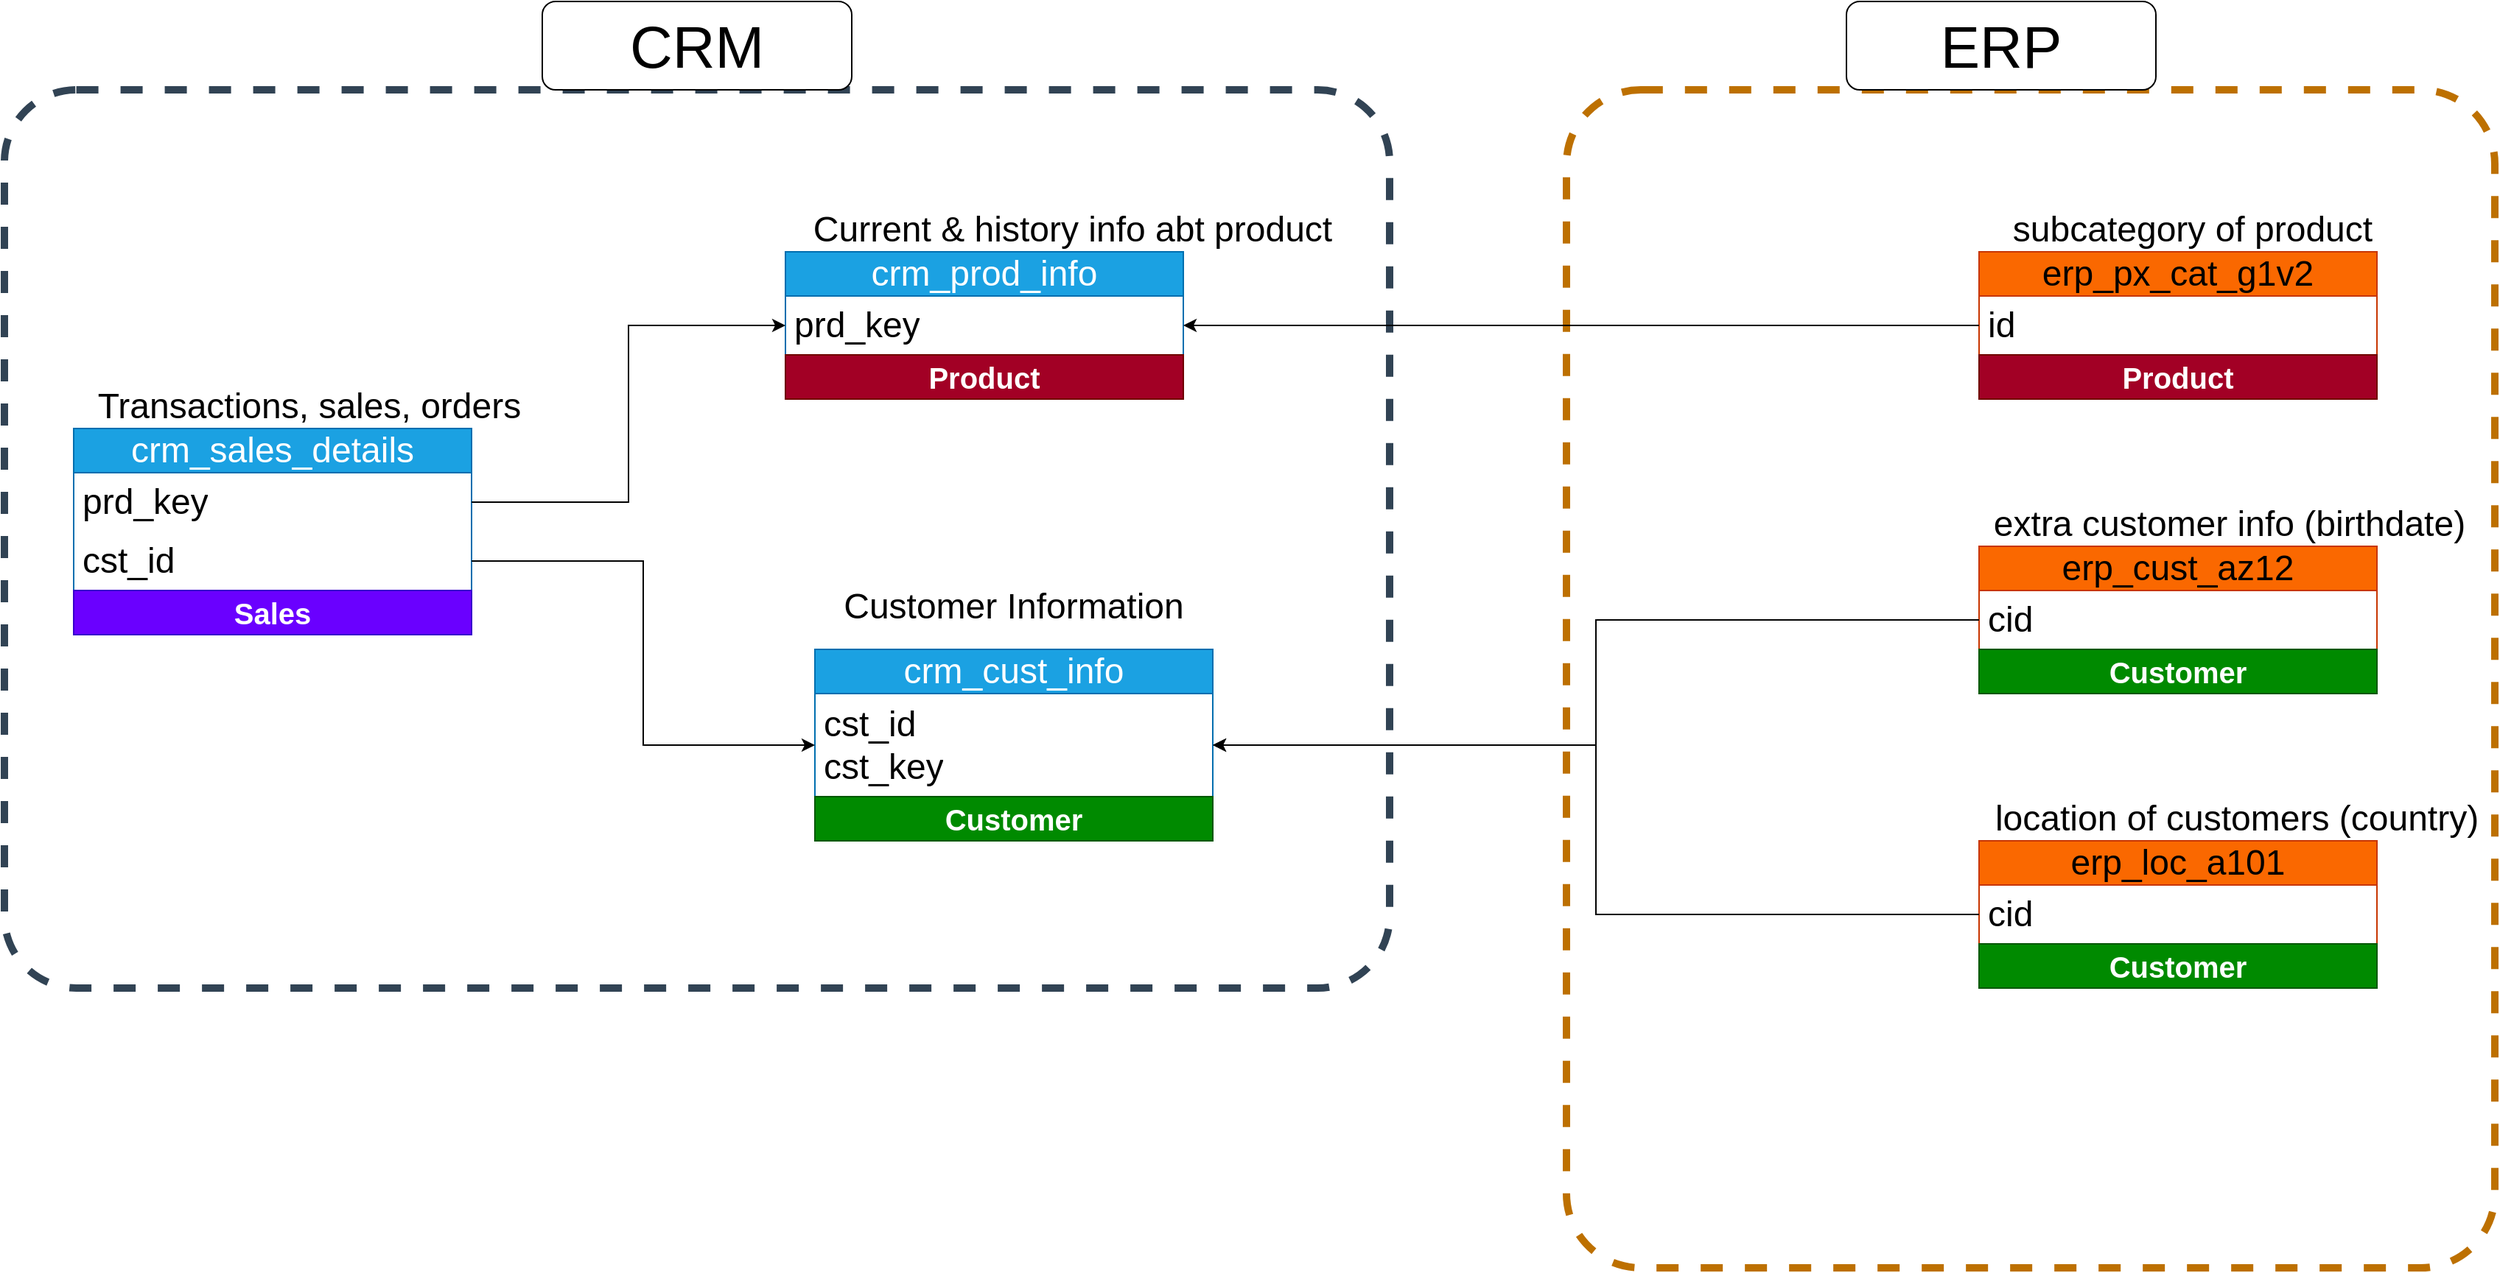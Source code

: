 <mxfile version="27.0.9">
  <diagram name="Страница — 1" id="Tdw3v-6JP1RhR0pgW8xL">
    <mxGraphModel dx="3218" dy="1406" grid="1" gridSize="10" guides="1" tooltips="1" connect="1" arrows="1" fold="1" page="1" pageScale="1" pageWidth="827" pageHeight="1169" math="0" shadow="0">
      <root>
        <mxCell id="0" />
        <mxCell id="1" parent="0" />
        <mxCell id="bEQA7A2pTpeK7Tk9EBPx-32" value="" style="rounded=1;whiteSpace=wrap;html=1;fillColor=none;arcSize=8;fontColor=#000000;strokeColor=#BD7000;strokeWidth=5;dashed=1;" parent="1" vertex="1">
          <mxGeometry x="600" y="90" width="630" height="800" as="geometry" />
        </mxCell>
        <mxCell id="bEQA7A2pTpeK7Tk9EBPx-30" value="" style="rounded=1;whiteSpace=wrap;html=1;fillColor=none;arcSize=8;fontColor=#ffffff;strokeColor=#314354;strokeWidth=5;dashed=1;movable=1;resizable=1;rotatable=1;deletable=1;editable=1;locked=0;connectable=1;" parent="1" vertex="1">
          <mxGeometry x="-460" y="90" width="940" height="610" as="geometry" />
        </mxCell>
        <mxCell id="bEQA7A2pTpeK7Tk9EBPx-1" value="crm_cust_info" style="swimlane;fontStyle=0;childLayout=stackLayout;horizontal=1;startSize=30;horizontalStack=0;resizeParent=1;resizeParentMax=0;resizeLast=0;collapsible=1;marginBottom=0;whiteSpace=wrap;html=1;fillColor=#1ba1e2;fontColor=#ffffff;strokeColor=#006EAF;fontSize=24;" parent="1" vertex="1">
          <mxGeometry x="90" y="470" width="270" height="130" as="geometry" />
        </mxCell>
        <mxCell id="bEQA7A2pTpeK7Tk9EBPx-2" value="cst_id&lt;div&gt;cst_key&lt;/div&gt;" style="text;strokeColor=none;fillColor=none;align=left;verticalAlign=middle;spacingLeft=4;spacingRight=4;overflow=hidden;points=[[0,0.5],[1,0.5]];portConstraint=eastwest;rotatable=0;whiteSpace=wrap;html=1;fontSize=24;" parent="bEQA7A2pTpeK7Tk9EBPx-1" vertex="1">
          <mxGeometry y="30" width="270" height="70" as="geometry" />
        </mxCell>
        <mxCell id="MVrQl6sqKfIEHUb_V2sk-6" value="Customer" style="text;html=1;strokeColor=#005700;fillColor=#008a00;align=center;verticalAlign=middle;whiteSpace=wrap;overflow=hidden;fontColor=#ffffff;fontSize=20;fontStyle=1" vertex="1" parent="bEQA7A2pTpeK7Tk9EBPx-1">
          <mxGeometry y="100" width="270" height="30" as="geometry" />
        </mxCell>
        <mxCell id="bEQA7A2pTpeK7Tk9EBPx-7" value="Customer Information&lt;div&gt;&lt;br&gt;&lt;/div&gt;" style="text;html=1;align=center;verticalAlign=middle;whiteSpace=wrap;rounded=0;fontSize=24;" parent="1" vertex="1">
          <mxGeometry x="90" y="440" width="270" height="30" as="geometry" />
        </mxCell>
        <mxCell id="bEQA7A2pTpeK7Tk9EBPx-9" value="crm_prod_info" style="swimlane;fontStyle=0;childLayout=stackLayout;horizontal=1;startSize=30;horizontalStack=0;resizeParent=1;resizeParentMax=0;resizeLast=0;collapsible=1;marginBottom=0;whiteSpace=wrap;html=1;fillColor=#1ba1e2;fontColor=#ffffff;strokeColor=#006EAF;fontSize=24;" parent="1" vertex="1">
          <mxGeometry x="70" y="200" width="270" height="100" as="geometry" />
        </mxCell>
        <mxCell id="bEQA7A2pTpeK7Tk9EBPx-10" value="prd_key" style="text;strokeColor=none;fillColor=none;align=left;verticalAlign=middle;spacingLeft=4;spacingRight=4;overflow=hidden;points=[[0,0.5],[1,0.5]];portConstraint=eastwest;rotatable=0;whiteSpace=wrap;html=1;fontSize=24;" parent="bEQA7A2pTpeK7Tk9EBPx-9" vertex="1">
          <mxGeometry y="30" width="270" height="40" as="geometry" />
        </mxCell>
        <mxCell id="MVrQl6sqKfIEHUb_V2sk-1" value="Product" style="text;html=1;strokeColor=#6F0000;fillColor=#a20025;align=center;verticalAlign=middle;whiteSpace=wrap;overflow=hidden;fontColor=#ffffff;fontSize=20;fontStyle=1" vertex="1" parent="bEQA7A2pTpeK7Tk9EBPx-9">
          <mxGeometry y="70" width="270" height="30" as="geometry" />
        </mxCell>
        <mxCell id="bEQA7A2pTpeK7Tk9EBPx-11" value="&lt;div&gt;Current &amp;amp; history info abt product&lt;/div&gt;" style="text;html=1;align=center;verticalAlign=middle;whiteSpace=wrap;rounded=0;fontSize=24;" parent="1" vertex="1">
          <mxGeometry x="70" y="170" width="390" height="30" as="geometry" />
        </mxCell>
        <mxCell id="bEQA7A2pTpeK7Tk9EBPx-12" value="crm_sales_details" style="swimlane;fontStyle=0;childLayout=stackLayout;horizontal=1;startSize=30;horizontalStack=0;resizeParent=1;resizeParentMax=0;resizeLast=0;collapsible=1;marginBottom=0;whiteSpace=wrap;html=1;fillColor=#1ba1e2;fontColor=#ffffff;strokeColor=#006EAF;fontSize=24;" parent="1" vertex="1">
          <mxGeometry x="-413" y="320" width="270" height="140" as="geometry" />
        </mxCell>
        <mxCell id="bEQA7A2pTpeK7Tk9EBPx-13" value="prd_key" style="text;strokeColor=none;fillColor=none;align=left;verticalAlign=middle;spacingLeft=4;spacingRight=4;overflow=hidden;points=[[0,0.5],[1,0.5]];portConstraint=eastwest;rotatable=0;whiteSpace=wrap;html=1;fontSize=24;" parent="bEQA7A2pTpeK7Tk9EBPx-12" vertex="1">
          <mxGeometry y="30" width="270" height="40" as="geometry" />
        </mxCell>
        <mxCell id="bEQA7A2pTpeK7Tk9EBPx-15" value="cst_id" style="text;strokeColor=none;fillColor=none;align=left;verticalAlign=middle;spacingLeft=4;spacingRight=4;overflow=hidden;points=[[0,0.5],[1,0.5]];portConstraint=eastwest;rotatable=0;whiteSpace=wrap;html=1;fontSize=24;" parent="bEQA7A2pTpeK7Tk9EBPx-12" vertex="1">
          <mxGeometry y="70" width="270" height="40" as="geometry" />
        </mxCell>
        <mxCell id="MVrQl6sqKfIEHUb_V2sk-10" value="Sales" style="text;html=1;strokeColor=#3700CC;fillColor=#6a00ff;align=center;verticalAlign=middle;whiteSpace=wrap;overflow=hidden;fontColor=#ffffff;fontSize=20;fontStyle=1" vertex="1" parent="bEQA7A2pTpeK7Tk9EBPx-12">
          <mxGeometry y="110" width="270" height="30" as="geometry" />
        </mxCell>
        <mxCell id="bEQA7A2pTpeK7Tk9EBPx-14" value="&lt;div&gt;Transactions, sales, orders&lt;/div&gt;" style="text;html=1;align=center;verticalAlign=middle;whiteSpace=wrap;rounded=0;fontSize=24;" parent="1" vertex="1">
          <mxGeometry x="-413" y="290" width="320" height="30" as="geometry" />
        </mxCell>
        <mxCell id="bEQA7A2pTpeK7Tk9EBPx-16" style="edgeStyle=orthogonalEdgeStyle;rounded=0;orthogonalLoop=1;jettySize=auto;html=1;entryX=0;entryY=0.5;entryDx=0;entryDy=0;" parent="1" source="bEQA7A2pTpeK7Tk9EBPx-13" target="bEQA7A2pTpeK7Tk9EBPx-10" edge="1">
          <mxGeometry relative="1" as="geometry" />
        </mxCell>
        <mxCell id="bEQA7A2pTpeK7Tk9EBPx-17" style="edgeStyle=orthogonalEdgeStyle;rounded=0;orthogonalLoop=1;jettySize=auto;html=1;exitX=1;exitY=0.5;exitDx=0;exitDy=0;entryX=0;entryY=0.5;entryDx=0;entryDy=0;" parent="1" source="bEQA7A2pTpeK7Tk9EBPx-15" target="bEQA7A2pTpeK7Tk9EBPx-2" edge="1">
          <mxGeometry relative="1" as="geometry" />
        </mxCell>
        <mxCell id="bEQA7A2pTpeK7Tk9EBPx-18" value="erp_cust_az12" style="swimlane;fontStyle=0;childLayout=stackLayout;horizontal=1;startSize=30;horizontalStack=0;resizeParent=1;resizeParentMax=0;resizeLast=0;collapsible=1;marginBottom=0;whiteSpace=wrap;html=1;fillColor=#fa6800;fontColor=#000000;strokeColor=#C73500;fontSize=24;" parent="1" vertex="1">
          <mxGeometry x="880" y="400" width="270" height="100" as="geometry" />
        </mxCell>
        <mxCell id="bEQA7A2pTpeK7Tk9EBPx-19" value="cid" style="text;strokeColor=none;fillColor=none;align=left;verticalAlign=middle;spacingLeft=4;spacingRight=4;overflow=hidden;points=[[0,0.5],[1,0.5]];portConstraint=eastwest;rotatable=0;whiteSpace=wrap;html=1;fontSize=24;" parent="bEQA7A2pTpeK7Tk9EBPx-18" vertex="1">
          <mxGeometry y="30" width="270" height="40" as="geometry" />
        </mxCell>
        <mxCell id="MVrQl6sqKfIEHUb_V2sk-4" value="Customer" style="text;html=1;strokeColor=#005700;fillColor=#008a00;align=center;verticalAlign=middle;whiteSpace=wrap;overflow=hidden;fontColor=#ffffff;fontSize=20;fontStyle=1" vertex="1" parent="bEQA7A2pTpeK7Tk9EBPx-18">
          <mxGeometry y="70" width="270" height="30" as="geometry" />
        </mxCell>
        <mxCell id="bEQA7A2pTpeK7Tk9EBPx-20" value="extra customer info (birthdate)" style="text;html=1;align=center;verticalAlign=middle;whiteSpace=wrap;rounded=0;fontSize=24;" parent="1" vertex="1">
          <mxGeometry x="880" y="370" width="340" height="30" as="geometry" />
        </mxCell>
        <mxCell id="bEQA7A2pTpeK7Tk9EBPx-21" style="edgeStyle=orthogonalEdgeStyle;rounded=0;orthogonalLoop=1;jettySize=auto;html=1;entryX=1;entryY=0.5;entryDx=0;entryDy=0;" parent="1" source="bEQA7A2pTpeK7Tk9EBPx-19" target="bEQA7A2pTpeK7Tk9EBPx-2" edge="1">
          <mxGeometry relative="1" as="geometry" />
        </mxCell>
        <mxCell id="bEQA7A2pTpeK7Tk9EBPx-22" value="erp_loc_a101" style="swimlane;fontStyle=0;childLayout=stackLayout;horizontal=1;startSize=30;horizontalStack=0;resizeParent=1;resizeParentMax=0;resizeLast=0;collapsible=1;marginBottom=0;whiteSpace=wrap;html=1;fillColor=#fa6800;fontColor=#000000;strokeColor=#C73500;fontSize=24;" parent="1" vertex="1">
          <mxGeometry x="880" y="600" width="270" height="100" as="geometry" />
        </mxCell>
        <mxCell id="bEQA7A2pTpeK7Tk9EBPx-23" value="cid" style="text;strokeColor=none;fillColor=none;align=left;verticalAlign=middle;spacingLeft=4;spacingRight=4;overflow=hidden;points=[[0,0.5],[1,0.5]];portConstraint=eastwest;rotatable=0;whiteSpace=wrap;html=1;fontSize=24;" parent="bEQA7A2pTpeK7Tk9EBPx-22" vertex="1">
          <mxGeometry y="30" width="270" height="40" as="geometry" />
        </mxCell>
        <mxCell id="MVrQl6sqKfIEHUb_V2sk-5" value="Customer" style="text;html=1;strokeColor=#005700;fillColor=#008a00;align=center;verticalAlign=middle;whiteSpace=wrap;overflow=hidden;fontColor=#ffffff;fontSize=20;fontStyle=1" vertex="1" parent="bEQA7A2pTpeK7Tk9EBPx-22">
          <mxGeometry y="70" width="270" height="30" as="geometry" />
        </mxCell>
        <mxCell id="bEQA7A2pTpeK7Tk9EBPx-24" value="location of customers (country)" style="text;html=1;align=center;verticalAlign=middle;whiteSpace=wrap;rounded=0;fontSize=24;" parent="1" vertex="1">
          <mxGeometry x="880" y="570" width="350" height="30" as="geometry" />
        </mxCell>
        <mxCell id="bEQA7A2pTpeK7Tk9EBPx-25" style="edgeStyle=orthogonalEdgeStyle;rounded=0;orthogonalLoop=1;jettySize=auto;html=1;entryX=1;entryY=0.5;entryDx=0;entryDy=0;" parent="1" source="bEQA7A2pTpeK7Tk9EBPx-23" target="bEQA7A2pTpeK7Tk9EBPx-2" edge="1">
          <mxGeometry relative="1" as="geometry" />
        </mxCell>
        <mxCell id="bEQA7A2pTpeK7Tk9EBPx-26" value="erp_px_cat_g1v2" style="swimlane;fontStyle=0;childLayout=stackLayout;horizontal=1;startSize=30;horizontalStack=0;resizeParent=1;resizeParentMax=0;resizeLast=0;collapsible=1;marginBottom=0;whiteSpace=wrap;html=1;fillColor=#fa6800;fontColor=#000000;strokeColor=#C73500;fontSize=24;" parent="1" vertex="1">
          <mxGeometry x="880" y="200" width="270" height="100" as="geometry" />
        </mxCell>
        <mxCell id="bEQA7A2pTpeK7Tk9EBPx-27" value="id" style="text;strokeColor=none;fillColor=none;align=left;verticalAlign=middle;spacingLeft=4;spacingRight=4;overflow=hidden;points=[[0,0.5],[1,0.5]];portConstraint=eastwest;rotatable=0;whiteSpace=wrap;html=1;fontSize=24;" parent="bEQA7A2pTpeK7Tk9EBPx-26" vertex="1">
          <mxGeometry y="30" width="270" height="40" as="geometry" />
        </mxCell>
        <mxCell id="MVrQl6sqKfIEHUb_V2sk-3" value="Product" style="text;html=1;strokeColor=#6F0000;fillColor=#a20025;align=center;verticalAlign=middle;whiteSpace=wrap;overflow=hidden;fontColor=#ffffff;fontSize=20;fontStyle=1" vertex="1" parent="bEQA7A2pTpeK7Tk9EBPx-26">
          <mxGeometry y="70" width="270" height="30" as="geometry" />
        </mxCell>
        <mxCell id="bEQA7A2pTpeK7Tk9EBPx-28" value="subcategory of product" style="text;html=1;align=center;verticalAlign=middle;whiteSpace=wrap;rounded=0;fontSize=24;" parent="1" vertex="1">
          <mxGeometry x="880" y="170" width="290" height="30" as="geometry" />
        </mxCell>
        <mxCell id="bEQA7A2pTpeK7Tk9EBPx-29" style="edgeStyle=orthogonalEdgeStyle;rounded=0;orthogonalLoop=1;jettySize=auto;html=1;exitX=0;exitY=0.5;exitDx=0;exitDy=0;entryX=1;entryY=0.5;entryDx=0;entryDy=0;" parent="1" source="bEQA7A2pTpeK7Tk9EBPx-27" target="bEQA7A2pTpeK7Tk9EBPx-10" edge="1">
          <mxGeometry relative="1" as="geometry" />
        </mxCell>
        <mxCell id="bEQA7A2pTpeK7Tk9EBPx-31" value="CRM" style="rounded=1;whiteSpace=wrap;html=1;fontSize=40;" parent="1" vertex="1">
          <mxGeometry x="-95" y="30" width="210" height="60" as="geometry" />
        </mxCell>
        <mxCell id="bEQA7A2pTpeK7Tk9EBPx-33" value="ERP" style="rounded=1;whiteSpace=wrap;html=1;fontSize=40;" parent="1" vertex="1">
          <mxGeometry x="790" y="30" width="210" height="60" as="geometry" />
        </mxCell>
      </root>
    </mxGraphModel>
  </diagram>
</mxfile>
